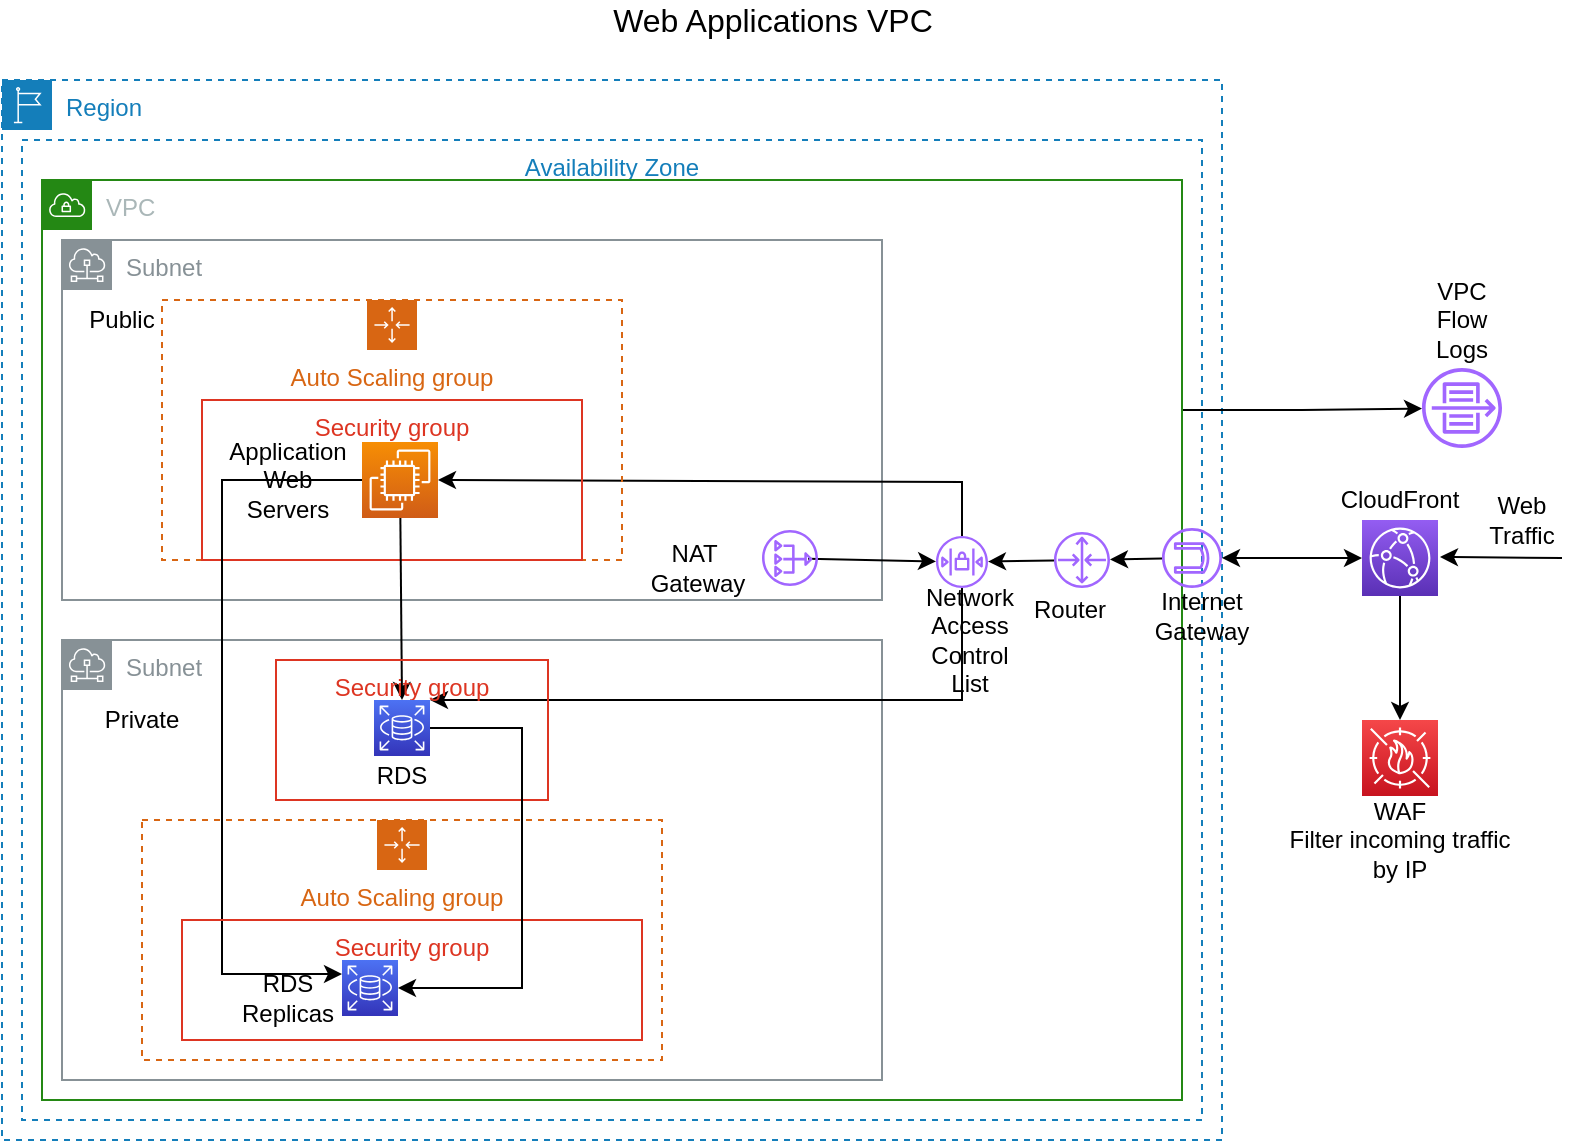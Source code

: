 <mxfile version="15.3.2" type="github">
  <diagram id="3wz_Bg6Wu5CAwzTQ0kBe" name="Page-1">
    <mxGraphModel dx="1629" dy="903" grid="1" gridSize="10" guides="1" tooltips="1" connect="1" arrows="1" fold="1" page="1" pageScale="1" pageWidth="850" pageHeight="1100" math="0" shadow="0">
      <root>
        <mxCell id="0" />
        <mxCell id="1" parent="0" />
        <mxCell id="N2PFwwYQiUMhbZ82afL--1" value="&lt;font style=&quot;font-size: 16px&quot;&gt;Web Applications VPC&lt;/font&gt;" style="text;html=1;strokeColor=none;fillColor=none;align=center;verticalAlign=middle;whiteSpace=wrap;rounded=0;" parent="1" vertex="1">
          <mxGeometry x="313" y="20" width="225" height="20" as="geometry" />
        </mxCell>
        <mxCell id="N2PFwwYQiUMhbZ82afL--2" value="Region" style="points=[[0,0],[0.25,0],[0.5,0],[0.75,0],[1,0],[1,0.25],[1,0.5],[1,0.75],[1,1],[0.75,1],[0.5,1],[0.25,1],[0,1],[0,0.75],[0,0.5],[0,0.25]];outlineConnect=0;gradientColor=none;html=1;whiteSpace=wrap;fontSize=12;fontStyle=0;shape=mxgraph.aws4.group;grIcon=mxgraph.aws4.group_region;strokeColor=#147EBA;fillColor=none;verticalAlign=top;align=left;spacingLeft=30;fontColor=#147EBA;dashed=1;" parent="1" vertex="1">
          <mxGeometry x="40" y="60" width="610" height="530" as="geometry" />
        </mxCell>
        <mxCell id="N2PFwwYQiUMhbZ82afL--9" style="edgeStyle=orthogonalEdgeStyle;rounded=0;orthogonalLoop=1;jettySize=auto;html=1;exitX=0.5;exitY=1;exitDx=0;exitDy=0;exitPerimeter=0;entryX=0.5;entryY=0;entryDx=0;entryDy=0;entryPerimeter=0;" parent="1" source="N2PFwwYQiUMhbZ82afL--3" target="N2PFwwYQiUMhbZ82afL--4" edge="1">
          <mxGeometry relative="1" as="geometry" />
        </mxCell>
        <mxCell id="N2PFwwYQiUMhbZ82afL--3" value="" style="sketch=0;points=[[0,0,0],[0.25,0,0],[0.5,0,0],[0.75,0,0],[1,0,0],[0,1,0],[0.25,1,0],[0.5,1,0],[0.75,1,0],[1,1,0],[0,0.25,0],[0,0.5,0],[0,0.75,0],[1,0.25,0],[1,0.5,0],[1,0.75,0]];outlineConnect=0;fontColor=#232F3E;gradientColor=#945DF2;gradientDirection=north;fillColor=#5A30B5;strokeColor=#ffffff;dashed=0;verticalLabelPosition=bottom;verticalAlign=top;align=center;html=1;fontSize=12;fontStyle=0;aspect=fixed;shape=mxgraph.aws4.resourceIcon;resIcon=mxgraph.aws4.cloudfront;" parent="1" vertex="1">
          <mxGeometry x="720" y="280" width="38" height="38" as="geometry" />
        </mxCell>
        <mxCell id="N2PFwwYQiUMhbZ82afL--4" value="" style="sketch=0;points=[[0,0,0],[0.25,0,0],[0.5,0,0],[0.75,0,0],[1,0,0],[0,1,0],[0.25,1,0],[0.5,1,0],[0.75,1,0],[1,1,0],[0,0.25,0],[0,0.5,0],[0,0.75,0],[1,0.25,0],[1,0.5,0],[1,0.75,0]];outlineConnect=0;fontColor=#232F3E;gradientColor=#F54749;gradientDirection=north;fillColor=#C7131F;strokeColor=#ffffff;dashed=0;verticalLabelPosition=bottom;verticalAlign=top;align=center;html=1;fontSize=12;fontStyle=0;aspect=fixed;shape=mxgraph.aws4.resourceIcon;resIcon=mxgraph.aws4.waf;" parent="1" vertex="1">
          <mxGeometry x="720" y="380" width="38" height="38" as="geometry" />
        </mxCell>
        <mxCell id="N2PFwwYQiUMhbZ82afL--5" value="CloudFront" style="text;html=1;strokeColor=none;fillColor=none;align=center;verticalAlign=middle;whiteSpace=wrap;rounded=0;" parent="1" vertex="1">
          <mxGeometry x="708" y="260" width="62" height="20" as="geometry" />
        </mxCell>
        <mxCell id="N2PFwwYQiUMhbZ82afL--6" value="WAF&lt;br&gt;Filter incoming traffic by IP" style="text;html=1;strokeColor=none;fillColor=none;align=center;verticalAlign=middle;whiteSpace=wrap;rounded=0;" parent="1" vertex="1">
          <mxGeometry x="679" y="430" width="120" height="20" as="geometry" />
        </mxCell>
        <mxCell id="N2PFwwYQiUMhbZ82afL--10" value="Availability Zone" style="fillColor=none;strokeColor=#147EBA;dashed=1;verticalAlign=top;fontStyle=0;fontColor=#147EBA;" parent="1" vertex="1">
          <mxGeometry x="50" y="90" width="590" height="490" as="geometry" />
        </mxCell>
        <mxCell id="N2PFwwYQiUMhbZ82afL--62" style="edgeStyle=none;rounded=0;orthogonalLoop=1;jettySize=auto;html=1;exitX=1;exitY=0.25;exitDx=0;exitDy=0;shadow=0;" parent="1" source="N2PFwwYQiUMhbZ82afL--11" target="N2PFwwYQiUMhbZ82afL--61" edge="1">
          <mxGeometry relative="1" as="geometry">
            <Array as="points">
              <mxPoint x="690" y="225" />
            </Array>
          </mxGeometry>
        </mxCell>
        <mxCell id="N2PFwwYQiUMhbZ82afL--11" value="VPC" style="points=[[0,0],[0.25,0],[0.5,0],[0.75,0],[1,0],[1,0.25],[1,0.5],[1,0.75],[1,1],[0.75,1],[0.5,1],[0.25,1],[0,1],[0,0.75],[0,0.5],[0,0.25]];outlineConnect=0;gradientColor=none;html=1;whiteSpace=wrap;fontSize=12;fontStyle=0;shape=mxgraph.aws4.group;grIcon=mxgraph.aws4.group_vpc;strokeColor=#248814;fillColor=none;verticalAlign=top;align=left;spacingLeft=30;fontColor=#AAB7B8;dashed=0;" parent="1" vertex="1">
          <mxGeometry x="60" y="110" width="570" height="460" as="geometry" />
        </mxCell>
        <mxCell id="N2PFwwYQiUMhbZ82afL--59" style="edgeStyle=none;rounded=0;orthogonalLoop=1;jettySize=auto;html=1;shadow=0;" parent="1" source="N2PFwwYQiUMhbZ82afL--12" target="N2PFwwYQiUMhbZ82afL--26" edge="1">
          <mxGeometry relative="1" as="geometry" />
        </mxCell>
        <mxCell id="N2PFwwYQiUMhbZ82afL--12" value="" style="sketch=0;outlineConnect=0;fontColor=#232F3E;gradientColor=none;fillColor=#A166FF;strokeColor=none;dashed=0;verticalLabelPosition=bottom;verticalAlign=top;align=center;html=1;fontSize=12;fontStyle=0;aspect=fixed;pointerEvents=1;shape=mxgraph.aws4.internet_gateway;rotation=90;" parent="1" vertex="1">
          <mxGeometry x="620" y="284" width="30" height="30" as="geometry" />
        </mxCell>
        <mxCell id="N2PFwwYQiUMhbZ82afL--15" value="" style="endArrow=classic;html=1;" parent="1" edge="1">
          <mxGeometry width="50" height="50" relative="1" as="geometry">
            <mxPoint x="820" y="299" as="sourcePoint" />
            <mxPoint x="759" y="298.5" as="targetPoint" />
          </mxGeometry>
        </mxCell>
        <mxCell id="N2PFwwYQiUMhbZ82afL--16" value="Web Traffic" style="text;html=1;strokeColor=none;fillColor=none;align=center;verticalAlign=middle;whiteSpace=wrap;rounded=0;" parent="1" vertex="1">
          <mxGeometry x="780" y="270" width="40" height="20" as="geometry" />
        </mxCell>
        <mxCell id="N2PFwwYQiUMhbZ82afL--17" value="Internet Gateway" style="text;html=1;strokeColor=none;fillColor=none;align=center;verticalAlign=middle;whiteSpace=wrap;rounded=0;" parent="1" vertex="1">
          <mxGeometry x="620" y="318" width="40" height="20" as="geometry" />
        </mxCell>
        <mxCell id="N2PFwwYQiUMhbZ82afL--19" value="" style="endArrow=classic;startArrow=classic;html=1;shadow=0;" parent="1" source="N2PFwwYQiUMhbZ82afL--12" edge="1">
          <mxGeometry width="50" height="50" relative="1" as="geometry">
            <mxPoint x="660" y="299" as="sourcePoint" />
            <mxPoint x="720" y="299" as="targetPoint" />
          </mxGeometry>
        </mxCell>
        <mxCell id="N2PFwwYQiUMhbZ82afL--20" style="edgeStyle=none;rounded=0;orthogonalLoop=1;jettySize=auto;html=1;entryX=0;entryY=0.5;entryDx=0;entryDy=0;entryPerimeter=0;shadow=0;" parent="1" source="N2PFwwYQiUMhbZ82afL--3" target="N2PFwwYQiUMhbZ82afL--3" edge="1">
          <mxGeometry relative="1" as="geometry" />
        </mxCell>
        <mxCell id="N2PFwwYQiUMhbZ82afL--21" value="Subnet" style="sketch=0;outlineConnect=0;gradientColor=none;html=1;whiteSpace=wrap;fontSize=12;fontStyle=0;shape=mxgraph.aws4.group;grIcon=mxgraph.aws4.group_subnet;strokeColor=#879196;fillColor=none;verticalAlign=top;align=left;spacingLeft=30;fontColor=#879196;dashed=0;" parent="1" vertex="1">
          <mxGeometry x="70" y="140" width="410" height="180" as="geometry" />
        </mxCell>
        <mxCell id="N2PFwwYQiUMhbZ82afL--22" value="Subnet" style="sketch=0;outlineConnect=0;gradientColor=none;html=1;whiteSpace=wrap;fontSize=12;fontStyle=0;shape=mxgraph.aws4.group;grIcon=mxgraph.aws4.group_subnet;strokeColor=#879196;fillColor=none;verticalAlign=top;align=left;spacingLeft=30;fontColor=#879196;dashed=0;" parent="1" vertex="1">
          <mxGeometry x="70" y="340" width="410" height="220" as="geometry" />
        </mxCell>
        <mxCell id="N2PFwwYQiUMhbZ82afL--23" value="Public" style="text;html=1;strokeColor=none;fillColor=none;align=center;verticalAlign=middle;whiteSpace=wrap;rounded=0;" parent="1" vertex="1">
          <mxGeometry x="70" y="170" width="60" height="20" as="geometry" />
        </mxCell>
        <mxCell id="N2PFwwYQiUMhbZ82afL--24" value="Private" style="text;html=1;strokeColor=none;fillColor=none;align=center;verticalAlign=middle;whiteSpace=wrap;rounded=0;" parent="1" vertex="1">
          <mxGeometry x="80" y="370" width="60" height="20" as="geometry" />
        </mxCell>
        <mxCell id="N2PFwwYQiUMhbZ82afL--34" style="edgeStyle=none;rounded=0;orthogonalLoop=1;jettySize=auto;html=1;shadow=0;" parent="1" source="N2PFwwYQiUMhbZ82afL--26" target="N2PFwwYQiUMhbZ82afL--29" edge="1">
          <mxGeometry relative="1" as="geometry" />
        </mxCell>
        <mxCell id="N2PFwwYQiUMhbZ82afL--26" value="" style="sketch=0;outlineConnect=0;fontColor=#232F3E;gradientColor=none;fillColor=#A166FF;strokeColor=none;dashed=0;verticalLabelPosition=bottom;verticalAlign=top;align=center;html=1;fontSize=12;fontStyle=0;aspect=fixed;pointerEvents=1;shape=mxgraph.aws4.router;" parent="1" vertex="1">
          <mxGeometry x="566" y="286" width="28" height="28" as="geometry" />
        </mxCell>
        <mxCell id="N2PFwwYQiUMhbZ82afL--28" value="Router" style="text;html=1;strokeColor=none;fillColor=none;align=center;verticalAlign=middle;whiteSpace=wrap;rounded=0;" parent="1" vertex="1">
          <mxGeometry x="554" y="315" width="40" height="20" as="geometry" />
        </mxCell>
        <mxCell id="N2PFwwYQiUMhbZ82afL--43" style="edgeStyle=none;rounded=0;orthogonalLoop=1;jettySize=auto;html=1;shadow=0;entryX=1;entryY=0.5;entryDx=0;entryDy=0;entryPerimeter=0;" parent="1" source="N2PFwwYQiUMhbZ82afL--29" target="N2PFwwYQiUMhbZ82afL--45" edge="1">
          <mxGeometry relative="1" as="geometry">
            <Array as="points">
              <mxPoint x="520" y="261" />
            </Array>
          </mxGeometry>
        </mxCell>
        <mxCell id="N2PFwwYQiUMhbZ82afL--60" style="edgeStyle=none;rounded=0;orthogonalLoop=1;jettySize=auto;html=1;entryX=1;entryY=0;entryDx=0;entryDy=0;entryPerimeter=0;shadow=0;" parent="1" source="N2PFwwYQiUMhbZ82afL--29" target="N2PFwwYQiUMhbZ82afL--51" edge="1">
          <mxGeometry relative="1" as="geometry">
            <Array as="points">
              <mxPoint x="520" y="370" />
              <mxPoint x="370" y="370" />
            </Array>
          </mxGeometry>
        </mxCell>
        <mxCell id="N2PFwwYQiUMhbZ82afL--29" value="" style="sketch=0;outlineConnect=0;fontColor=#232F3E;gradientColor=none;fillColor=#A166FF;strokeColor=none;dashed=0;verticalLabelPosition=bottom;verticalAlign=top;align=center;html=1;fontSize=12;fontStyle=0;aspect=fixed;pointerEvents=1;shape=mxgraph.aws4.network_access_control_list;" parent="1" vertex="1">
          <mxGeometry x="507" y="288" width="26" height="26" as="geometry" />
        </mxCell>
        <mxCell id="N2PFwwYQiUMhbZ82afL--31" value="Network&lt;br&gt;Access&lt;br&gt;Control&lt;br&gt;List" style="text;html=1;strokeColor=none;fillColor=none;align=center;verticalAlign=middle;whiteSpace=wrap;rounded=0;" parent="1" vertex="1">
          <mxGeometry x="504" y="330" width="40" height="20" as="geometry" />
        </mxCell>
        <mxCell id="N2PFwwYQiUMhbZ82afL--38" style="edgeStyle=none;rounded=0;orthogonalLoop=1;jettySize=auto;html=1;shadow=0;" parent="1" target="N2PFwwYQiUMhbZ82afL--29" edge="1">
          <mxGeometry relative="1" as="geometry">
            <mxPoint x="443" y="299.37" as="sourcePoint" />
          </mxGeometry>
        </mxCell>
        <mxCell id="N2PFwwYQiUMhbZ82afL--40" value="Auto Scaling group" style="points=[[0,0],[0.25,0],[0.5,0],[0.75,0],[1,0],[1,0.25],[1,0.5],[1,0.75],[1,1],[0.75,1],[0.5,1],[0.25,1],[0,1],[0,0.75],[0,0.5],[0,0.25]];outlineConnect=0;gradientColor=none;html=1;whiteSpace=wrap;fontSize=12;fontStyle=0;shape=mxgraph.aws4.groupCenter;grIcon=mxgraph.aws4.group_auto_scaling_group;grStroke=1;strokeColor=#D86613;fillColor=none;verticalAlign=top;align=center;fontColor=#D86613;dashed=1;spacingTop=25;" parent="1" vertex="1">
          <mxGeometry x="120" y="170" width="230" height="130" as="geometry" />
        </mxCell>
        <mxCell id="N2PFwwYQiUMhbZ82afL--41" value="NAT&amp;nbsp;&lt;br&gt;Gateway" style="text;html=1;strokeColor=none;fillColor=none;align=center;verticalAlign=middle;whiteSpace=wrap;rounded=0;" parent="1" vertex="1">
          <mxGeometry x="368" y="294" width="40" height="20" as="geometry" />
        </mxCell>
        <mxCell id="N2PFwwYQiUMhbZ82afL--42" value="Auto Scaling group" style="points=[[0,0],[0.25,0],[0.5,0],[0.75,0],[1,0],[1,0.25],[1,0.5],[1,0.75],[1,1],[0.75,1],[0.5,1],[0.25,1],[0,1],[0,0.75],[0,0.5],[0,0.25]];outlineConnect=0;gradientColor=none;html=1;whiteSpace=wrap;fontSize=12;fontStyle=0;shape=mxgraph.aws4.groupCenter;grIcon=mxgraph.aws4.group_auto_scaling_group;grStroke=1;strokeColor=#D86613;fillColor=none;verticalAlign=top;align=center;fontColor=#D86613;dashed=1;spacingTop=25;" parent="1" vertex="1">
          <mxGeometry x="110" y="430" width="260" height="120" as="geometry" />
        </mxCell>
        <mxCell id="N2PFwwYQiUMhbZ82afL--44" value="Security group" style="fillColor=none;strokeColor=#DD3522;verticalAlign=top;fontStyle=0;fontColor=#DD3522;" parent="1" vertex="1">
          <mxGeometry x="140" y="220" width="190" height="80" as="geometry" />
        </mxCell>
        <mxCell id="N2PFwwYQiUMhbZ82afL--55" style="edgeStyle=none;rounded=0;orthogonalLoop=1;jettySize=auto;html=1;entryX=0.5;entryY=0;entryDx=0;entryDy=0;entryPerimeter=0;shadow=0;" parent="1" source="N2PFwwYQiUMhbZ82afL--45" target="N2PFwwYQiUMhbZ82afL--51" edge="1">
          <mxGeometry relative="1" as="geometry" />
        </mxCell>
        <mxCell id="N2PFwwYQiUMhbZ82afL--57" style="edgeStyle=none;rounded=0;orthogonalLoop=1;jettySize=auto;html=1;shadow=0;entryX=0;entryY=0.25;entryDx=0;entryDy=0;entryPerimeter=0;exitX=0;exitY=0.5;exitDx=0;exitDy=0;exitPerimeter=0;" parent="1" source="N2PFwwYQiUMhbZ82afL--45" target="N2PFwwYQiUMhbZ82afL--52" edge="1">
          <mxGeometry relative="1" as="geometry">
            <Array as="points">
              <mxPoint x="150" y="260" />
              <mxPoint x="150" y="507" />
            </Array>
          </mxGeometry>
        </mxCell>
        <mxCell id="N2PFwwYQiUMhbZ82afL--45" value="" style="sketch=0;points=[[0,0,0],[0.25,0,0],[0.5,0,0],[0.75,0,0],[1,0,0],[0,1,0],[0.25,1,0],[0.5,1,0],[0.75,1,0],[1,1,0],[0,0.25,0],[0,0.5,0],[0,0.75,0],[1,0.25,0],[1,0.5,0],[1,0.75,0]];outlineConnect=0;fontColor=#232F3E;gradientColor=#F78E04;gradientDirection=north;fillColor=#D05C17;strokeColor=#ffffff;dashed=0;verticalLabelPosition=bottom;verticalAlign=top;align=center;html=1;fontSize=12;fontStyle=0;aspect=fixed;shape=mxgraph.aws4.resourceIcon;resIcon=mxgraph.aws4.ec2;" parent="1" vertex="1">
          <mxGeometry x="220" y="241" width="38" height="38" as="geometry" />
        </mxCell>
        <mxCell id="N2PFwwYQiUMhbZ82afL--46" value="Application &lt;br&gt;Web&lt;br&gt;Servers" style="text;html=1;strokeColor=none;fillColor=none;align=center;verticalAlign=middle;whiteSpace=wrap;rounded=0;" parent="1" vertex="1">
          <mxGeometry x="146" y="250" width="74" height="20" as="geometry" />
        </mxCell>
        <mxCell id="N2PFwwYQiUMhbZ82afL--48" value="Security group" style="fillColor=none;strokeColor=#DD3522;verticalAlign=top;fontStyle=0;fontColor=#DD3522;" parent="1" vertex="1">
          <mxGeometry x="177" y="350" width="136" height="70" as="geometry" />
        </mxCell>
        <mxCell id="N2PFwwYQiUMhbZ82afL--49" value="Security group" style="fillColor=none;strokeColor=#DD3522;verticalAlign=top;fontStyle=0;fontColor=#DD3522;" parent="1" vertex="1">
          <mxGeometry x="130" y="480" width="230" height="60" as="geometry" />
        </mxCell>
        <mxCell id="N2PFwwYQiUMhbZ82afL--56" style="edgeStyle=none;rounded=0;orthogonalLoop=1;jettySize=auto;html=1;shadow=0;exitX=1;exitY=0.5;exitDx=0;exitDy=0;exitPerimeter=0;" parent="1" source="N2PFwwYQiUMhbZ82afL--51" target="N2PFwwYQiUMhbZ82afL--52" edge="1">
          <mxGeometry relative="1" as="geometry">
            <Array as="points">
              <mxPoint x="300" y="384" />
              <mxPoint x="300" y="514" />
            </Array>
          </mxGeometry>
        </mxCell>
        <mxCell id="N2PFwwYQiUMhbZ82afL--51" value="" style="sketch=0;points=[[0,0,0],[0.25,0,0],[0.5,0,0],[0.75,0,0],[1,0,0],[0,1,0],[0.25,1,0],[0.5,1,0],[0.75,1,0],[1,1,0],[0,0.25,0],[0,0.5,0],[0,0.75,0],[1,0.25,0],[1,0.5,0],[1,0.75,0]];outlineConnect=0;fontColor=#232F3E;gradientColor=#4D72F3;gradientDirection=north;fillColor=#3334B9;strokeColor=#ffffff;dashed=0;verticalLabelPosition=bottom;verticalAlign=top;align=center;html=1;fontSize=12;fontStyle=0;aspect=fixed;shape=mxgraph.aws4.resourceIcon;resIcon=mxgraph.aws4.rds;" parent="1" vertex="1">
          <mxGeometry x="226" y="370" width="28" height="28" as="geometry" />
        </mxCell>
        <mxCell id="N2PFwwYQiUMhbZ82afL--52" value="" style="sketch=0;points=[[0,0,0],[0.25,0,0],[0.5,0,0],[0.75,0,0],[1,0,0],[0,1,0],[0.25,1,0],[0.5,1,0],[0.75,1,0],[1,1,0],[0,0.25,0],[0,0.5,0],[0,0.75,0],[1,0.25,0],[1,0.5,0],[1,0.75,0]];outlineConnect=0;fontColor=#232F3E;gradientColor=#4D72F3;gradientDirection=north;fillColor=#3334B9;strokeColor=#ffffff;dashed=0;verticalLabelPosition=bottom;verticalAlign=top;align=center;html=1;fontSize=12;fontStyle=0;aspect=fixed;shape=mxgraph.aws4.resourceIcon;resIcon=mxgraph.aws4.rds;" parent="1" vertex="1">
          <mxGeometry x="210" y="500" width="28" height="28" as="geometry" />
        </mxCell>
        <mxCell id="N2PFwwYQiUMhbZ82afL--53" value="RDS" style="text;html=1;strokeColor=none;fillColor=none;align=center;verticalAlign=middle;whiteSpace=wrap;rounded=0;" parent="1" vertex="1">
          <mxGeometry x="220" y="398" width="40" height="20" as="geometry" />
        </mxCell>
        <mxCell id="N2PFwwYQiUMhbZ82afL--54" value="RDS Replicas" style="text;html=1;strokeColor=none;fillColor=none;align=center;verticalAlign=middle;whiteSpace=wrap;rounded=0;" parent="1" vertex="1">
          <mxGeometry x="163" y="510" width="40" height="18" as="geometry" />
        </mxCell>
        <mxCell id="N2PFwwYQiUMhbZ82afL--61" value="" style="sketch=0;outlineConnect=0;fontColor=#232F3E;gradientColor=none;fillColor=#A166FF;strokeColor=none;dashed=0;verticalLabelPosition=bottom;verticalAlign=top;align=center;html=1;fontSize=12;fontStyle=0;aspect=fixed;pointerEvents=1;shape=mxgraph.aws4.flow_logs;" parent="1" vertex="1">
          <mxGeometry x="750" y="204" width="40" height="40" as="geometry" />
        </mxCell>
        <mxCell id="N2PFwwYQiUMhbZ82afL--63" value="VPC Flow Logs" style="text;html=1;strokeColor=none;fillColor=none;align=center;verticalAlign=middle;whiteSpace=wrap;rounded=0;" parent="1" vertex="1">
          <mxGeometry x="750" y="170" width="40" height="20" as="geometry" />
        </mxCell>
        <mxCell id="MmVW4gUsqWOiBRn_JlBB-1" value="" style="sketch=0;outlineConnect=0;fontColor=#232F3E;gradientColor=none;fillColor=#A166FF;strokeColor=none;dashed=0;verticalLabelPosition=bottom;verticalAlign=top;align=center;html=1;fontSize=12;fontStyle=0;aspect=fixed;pointerEvents=1;shape=mxgraph.aws4.nat_gateway;" vertex="1" parent="1">
          <mxGeometry x="420" y="285" width="28" height="28" as="geometry" />
        </mxCell>
      </root>
    </mxGraphModel>
  </diagram>
</mxfile>
